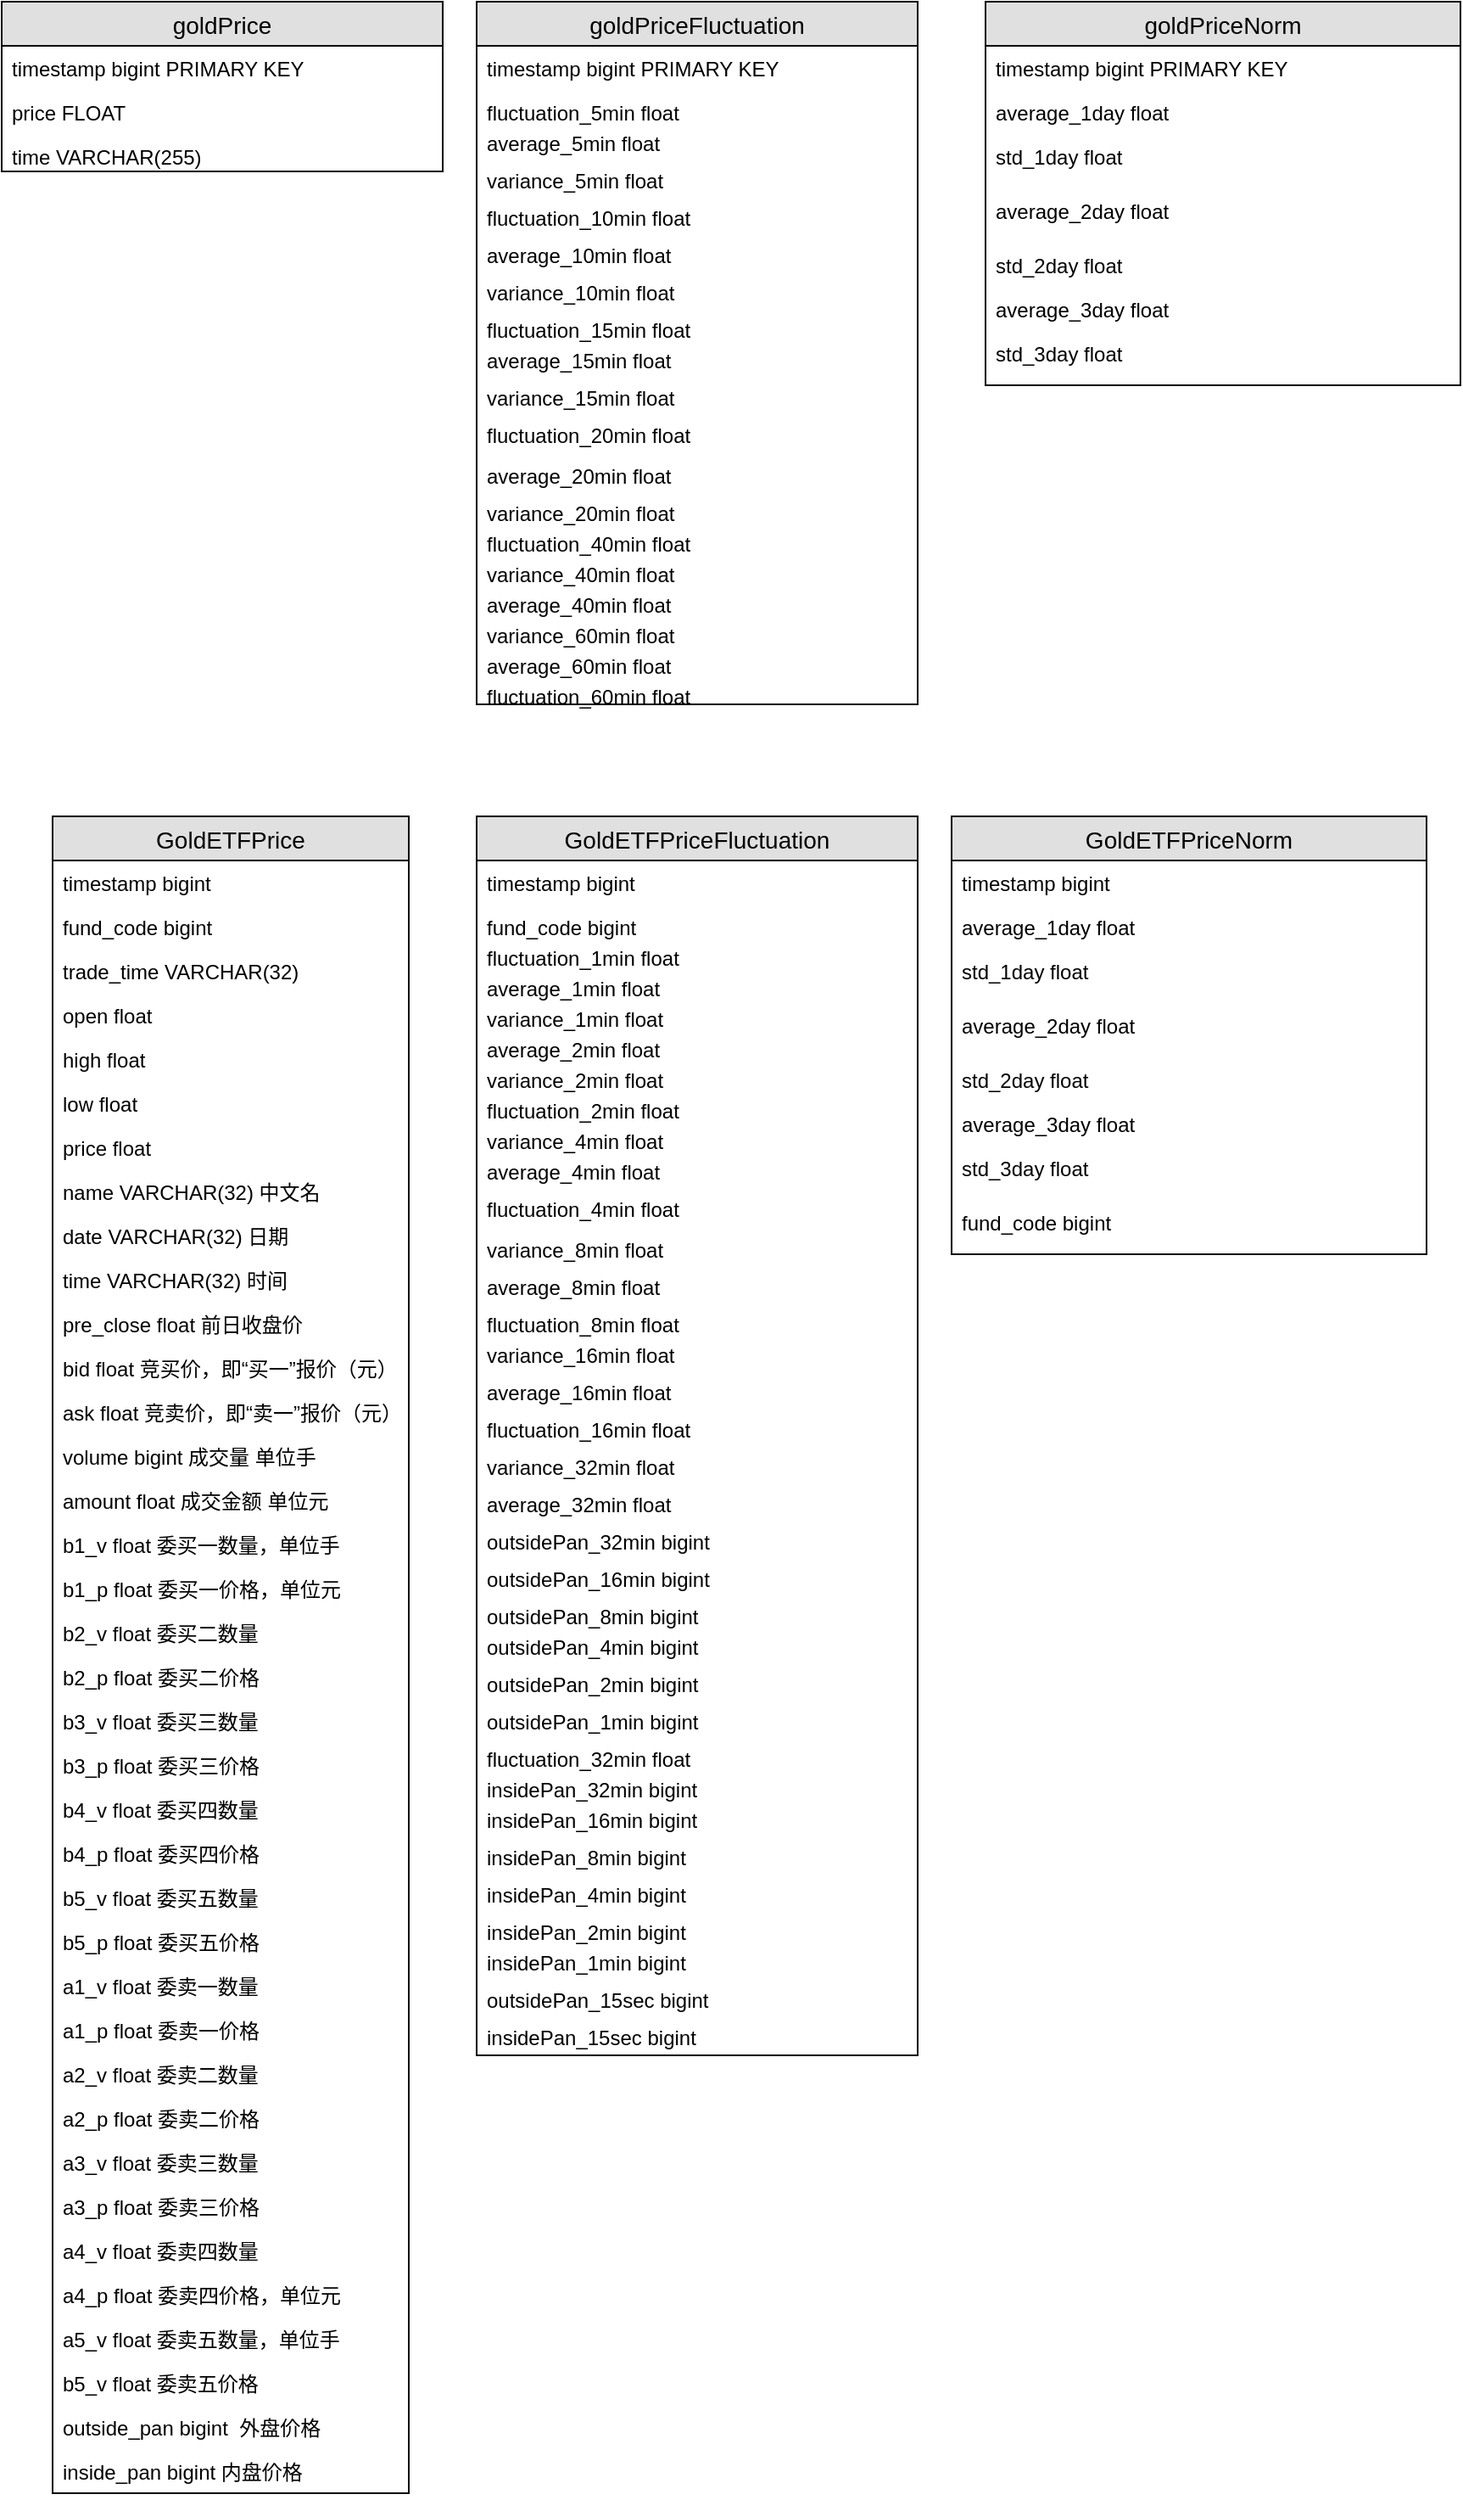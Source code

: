 <mxfile version="12.2.4" pages="1"><diagram id="GDGloUAE2faXFm0Mp9cn" name="Page-1"><mxGraphModel dx="1226" dy="542" grid="1" gridSize="10" guides="1" tooltips="1" connect="1" arrows="1" fold="1" page="1" pageScale="1" pageWidth="827" pageHeight="1169" math="0" shadow="0"><root><mxCell id="0"/><mxCell id="1" parent="0"/><mxCell id="2" value="goldPriceFluctuation" style="swimlane;fontStyle=0;childLayout=stackLayout;horizontal=1;startSize=26;fillColor=#e0e0e0;horizontalStack=0;resizeParent=1;resizeParentMax=0;resizeLast=0;collapsible=1;marginBottom=0;swimlaneFillColor=#ffffff;align=center;fontSize=14;" parent="1" vertex="1"><mxGeometry x="310" y="60" width="260" height="414" as="geometry"/></mxCell><mxCell id="3" value="timestamp bigint PRIMARY KEY" style="text;strokeColor=none;fillColor=none;spacingLeft=4;spacingRight=4;overflow=hidden;rotatable=0;points=[[0,0.5],[1,0.5]];portConstraint=eastwest;fontSize=12;" parent="2" vertex="1"><mxGeometry y="26" width="260" height="26" as="geometry"/></mxCell><mxCell id="4" value="fluctuation_5min float " style="text;strokeColor=none;fillColor=none;spacingLeft=4;spacingRight=4;overflow=hidden;rotatable=0;points=[[0,0.5],[1,0.5]];portConstraint=eastwest;fontSize=12;" parent="2" vertex="1"><mxGeometry y="52" width="260" height="18" as="geometry"/></mxCell><mxCell id="12" value="average_5min float" style="text;strokeColor=none;fillColor=none;spacingLeft=4;spacingRight=4;overflow=hidden;rotatable=0;points=[[0,0.5],[1,0.5]];portConstraint=eastwest;fontSize=12;" parent="2" vertex="1"><mxGeometry y="70" width="260" height="22" as="geometry"/></mxCell><mxCell id="17" value="variance_5min float " style="text;strokeColor=none;fillColor=none;spacingLeft=4;spacingRight=4;overflow=hidden;rotatable=0;points=[[0,0.5],[1,0.5]];portConstraint=eastwest;fontSize=12;" parent="2" vertex="1"><mxGeometry y="92" width="260" height="22" as="geometry"/></mxCell><mxCell id="5" value="fluctuation_10min float " style="text;strokeColor=none;fillColor=none;spacingLeft=4;spacingRight=4;overflow=hidden;rotatable=0;points=[[0,0.5],[1,0.5]];portConstraint=eastwest;fontSize=12;" parent="2" vertex="1"><mxGeometry y="114" width="260" height="22" as="geometry"/></mxCell><mxCell id="16" value="average_10min float " style="text;strokeColor=none;fillColor=none;spacingLeft=4;spacingRight=4;overflow=hidden;rotatable=0;points=[[0,0.5],[1,0.5]];portConstraint=eastwest;fontSize=12;" parent="2" vertex="1"><mxGeometry y="136" width="260" height="22" as="geometry"/></mxCell><mxCell id="19" value="variance_10min float " style="text;strokeColor=none;fillColor=none;spacingLeft=4;spacingRight=4;overflow=hidden;rotatable=0;points=[[0,0.5],[1,0.5]];portConstraint=eastwest;fontSize=12;" parent="2" vertex="1"><mxGeometry y="158" width="260" height="22" as="geometry"/></mxCell><mxCell id="10" value="fluctuation_15min float " style="text;strokeColor=none;fillColor=none;spacingLeft=4;spacingRight=4;overflow=hidden;rotatable=0;points=[[0,0.5],[1,0.5]];portConstraint=eastwest;fontSize=12;" parent="2" vertex="1"><mxGeometry y="180" width="260" height="18" as="geometry"/></mxCell><mxCell id="14" value="average_15min float " style="text;strokeColor=none;fillColor=none;spacingLeft=4;spacingRight=4;overflow=hidden;rotatable=0;points=[[0,0.5],[1,0.5]];portConstraint=eastwest;fontSize=12;" parent="2" vertex="1"><mxGeometry y="198" width="260" height="22" as="geometry"/></mxCell><mxCell id="20" value="variance_15min float " style="text;strokeColor=none;fillColor=none;spacingLeft=4;spacingRight=4;overflow=hidden;rotatable=0;points=[[0,0.5],[1,0.5]];portConstraint=eastwest;fontSize=12;" parent="2" vertex="1"><mxGeometry y="220" width="260" height="22" as="geometry"/></mxCell><mxCell id="11" value="fluctuation_20min float " style="text;strokeColor=none;fillColor=none;spacingLeft=4;spacingRight=4;overflow=hidden;rotatable=0;points=[[0,0.5],[1,0.5]];portConstraint=eastwest;fontSize=12;" parent="2" vertex="1"><mxGeometry y="242" width="260" height="24" as="geometry"/></mxCell><mxCell id="15" value="average_20min float " style="text;strokeColor=none;fillColor=none;spacingLeft=4;spacingRight=4;overflow=hidden;rotatable=0;points=[[0,0.5],[1,0.5]];portConstraint=eastwest;fontSize=12;" parent="2" vertex="1"><mxGeometry y="266" width="260" height="22" as="geometry"/></mxCell><mxCell id="18" value="variance_20min float " style="text;strokeColor=none;fillColor=none;spacingLeft=4;spacingRight=4;overflow=hidden;rotatable=0;points=[[0,0.5],[1,0.5]];portConstraint=eastwest;fontSize=12;" parent="2" vertex="1"><mxGeometry y="288" width="260" height="18" as="geometry"/></mxCell><mxCell id="21" value="fluctuation_40min float " style="text;strokeColor=none;fillColor=none;spacingLeft=4;spacingRight=4;overflow=hidden;rotatable=0;points=[[0,0.5],[1,0.5]];portConstraint=eastwest;fontSize=12;" parent="2" vertex="1"><mxGeometry y="306" width="260" height="18" as="geometry"/></mxCell><mxCell id="22" value="variance_40min float " style="text;strokeColor=none;fillColor=none;spacingLeft=4;spacingRight=4;overflow=hidden;rotatable=0;points=[[0,0.5],[1,0.5]];portConstraint=eastwest;fontSize=12;" parent="2" vertex="1"><mxGeometry y="324" width="260" height="18" as="geometry"/></mxCell><mxCell id="23" value="average_40min float " style="text;strokeColor=none;fillColor=none;spacingLeft=4;spacingRight=4;overflow=hidden;rotatable=0;points=[[0,0.5],[1,0.5]];portConstraint=eastwest;fontSize=12;" parent="2" vertex="1"><mxGeometry y="342" width="260" height="18" as="geometry"/></mxCell><mxCell id="26" value="variance_60min float " style="text;strokeColor=none;fillColor=none;spacingLeft=4;spacingRight=4;overflow=hidden;rotatable=0;points=[[0,0.5],[1,0.5]];portConstraint=eastwest;fontSize=12;" parent="2" vertex="1"><mxGeometry y="360" width="260" height="18" as="geometry"/></mxCell><mxCell id="25" value="average_60min float " style="text;strokeColor=none;fillColor=none;spacingLeft=4;spacingRight=4;overflow=hidden;rotatable=0;points=[[0,0.5],[1,0.5]];portConstraint=eastwest;fontSize=12;" parent="2" vertex="1"><mxGeometry y="378" width="260" height="18" as="geometry"/></mxCell><mxCell id="24" value="fluctuation_60min float " style="text;strokeColor=none;fillColor=none;spacingLeft=4;spacingRight=4;overflow=hidden;rotatable=0;points=[[0,0.5],[1,0.5]];portConstraint=eastwest;fontSize=12;" parent="2" vertex="1"><mxGeometry y="396" width="260" height="18" as="geometry"/></mxCell><mxCell id="6" value="goldPrice" style="swimlane;fontStyle=0;childLayout=stackLayout;horizontal=1;startSize=26;fillColor=#e0e0e0;horizontalStack=0;resizeParent=1;resizeParentMax=0;resizeLast=0;collapsible=1;marginBottom=0;swimlaneFillColor=#ffffff;align=center;fontSize=14;" parent="1" vertex="1"><mxGeometry x="30" y="60" width="260" height="100" as="geometry"/></mxCell><mxCell id="7" value="timestamp bigint PRIMARY KEY" style="text;strokeColor=none;fillColor=none;spacingLeft=4;spacingRight=4;overflow=hidden;rotatable=0;points=[[0,0.5],[1,0.5]];portConstraint=eastwest;fontSize=12;" parent="6" vertex="1"><mxGeometry y="26" width="260" height="26" as="geometry"/></mxCell><mxCell id="8" value="price FLOAT" style="text;strokeColor=none;fillColor=none;spacingLeft=4;spacingRight=4;overflow=hidden;rotatable=0;points=[[0,0.5],[1,0.5]];portConstraint=eastwest;fontSize=12;" parent="6" vertex="1"><mxGeometry y="52" width="260" height="26" as="geometry"/></mxCell><mxCell id="9" value="time VARCHAR(255)" style="text;strokeColor=none;fillColor=none;spacingLeft=4;spacingRight=4;overflow=hidden;rotatable=0;points=[[0,0.5],[1,0.5]];portConstraint=eastwest;fontSize=12;" parent="6" vertex="1"><mxGeometry y="78" width="260" height="22" as="geometry"/></mxCell><mxCell id="27" value="goldPriceNorm" style="swimlane;fontStyle=0;childLayout=stackLayout;horizontal=1;startSize=26;fillColor=#e0e0e0;horizontalStack=0;resizeParent=1;resizeParentMax=0;resizeLast=0;collapsible=1;marginBottom=0;swimlaneFillColor=#ffffff;align=center;fontSize=14;" parent="1" vertex="1"><mxGeometry x="610" y="60" width="280" height="226" as="geometry"/></mxCell><mxCell id="28" value="timestamp bigint PRIMARY KEY" style="text;strokeColor=none;fillColor=none;spacingLeft=4;spacingRight=4;overflow=hidden;rotatable=0;points=[[0,0.5],[1,0.5]];portConstraint=eastwest;fontSize=12;" parent="27" vertex="1"><mxGeometry y="26" width="280" height="26" as="geometry"/></mxCell><mxCell id="29" value="average_1day float" style="text;strokeColor=none;fillColor=none;spacingLeft=4;spacingRight=4;overflow=hidden;rotatable=0;points=[[0,0.5],[1,0.5]];portConstraint=eastwest;fontSize=12;" parent="27" vertex="1"><mxGeometry y="52" width="280" height="26" as="geometry"/></mxCell><mxCell id="30" value="std_1day float" style="text;strokeColor=none;fillColor=none;spacingLeft=4;spacingRight=4;overflow=hidden;rotatable=0;points=[[0,0.5],[1,0.5]];portConstraint=eastwest;fontSize=12;" parent="27" vertex="1"><mxGeometry y="78" width="280" height="32" as="geometry"/></mxCell><mxCell id="33" value="average_2day float" style="text;strokeColor=none;fillColor=none;spacingLeft=4;spacingRight=4;overflow=hidden;rotatable=0;points=[[0,0.5],[1,0.5]];portConstraint=eastwest;fontSize=12;" parent="27" vertex="1"><mxGeometry y="110" width="280" height="32" as="geometry"/></mxCell><mxCell id="32" value="std_2day float" style="text;strokeColor=none;fillColor=none;spacingLeft=4;spacingRight=4;overflow=hidden;rotatable=0;points=[[0,0.5],[1,0.5]];portConstraint=eastwest;fontSize=12;" parent="27" vertex="1"><mxGeometry y="142" width="280" height="26" as="geometry"/></mxCell><mxCell id="31" value="average_3day float" style="text;strokeColor=none;fillColor=none;spacingLeft=4;spacingRight=4;overflow=hidden;rotatable=0;points=[[0,0.5],[1,0.5]];portConstraint=eastwest;fontSize=12;" parent="27" vertex="1"><mxGeometry y="168" width="280" height="26" as="geometry"/></mxCell><mxCell id="36" value="std_3day float" style="text;strokeColor=none;fillColor=none;spacingLeft=4;spacingRight=4;overflow=hidden;rotatable=0;points=[[0,0.5],[1,0.5]];portConstraint=eastwest;fontSize=12;" parent="27" vertex="1"><mxGeometry y="194" width="280" height="32" as="geometry"/></mxCell><mxCell id="37" value="GoldETFPrice" style="swimlane;fontStyle=0;childLayout=stackLayout;horizontal=1;startSize=26;fillColor=#e0e0e0;horizontalStack=0;resizeParent=1;resizeParentMax=0;resizeLast=0;collapsible=1;marginBottom=0;swimlaneFillColor=#ffffff;align=center;fontSize=14;" parent="1" vertex="1"><mxGeometry x="60" y="540" width="210" height="988" as="geometry"/></mxCell><mxCell id="38" value="timestamp bigint" style="text;strokeColor=none;fillColor=none;spacingLeft=4;spacingRight=4;overflow=hidden;rotatable=0;points=[[0,0.5],[1,0.5]];portConstraint=eastwest;fontSize=12;" parent="37" vertex="1"><mxGeometry y="26" width="210" height="26" as="geometry"/></mxCell><mxCell id="39" value="fund_code bigint" style="text;strokeColor=none;fillColor=none;spacingLeft=4;spacingRight=4;overflow=hidden;rotatable=0;points=[[0,0.5],[1,0.5]];portConstraint=eastwest;fontSize=12;" parent="37" vertex="1"><mxGeometry y="52" width="210" height="26" as="geometry"/></mxCell><mxCell id="40" value="trade_time VARCHAR(32)" style="text;strokeColor=none;fillColor=none;spacingLeft=4;spacingRight=4;overflow=hidden;rotatable=0;points=[[0,0.5],[1,0.5]];portConstraint=eastwest;fontSize=12;" parent="37" vertex="1"><mxGeometry y="78" width="210" height="26" as="geometry"/></mxCell><mxCell id="43" value="open float" style="text;strokeColor=none;fillColor=none;spacingLeft=4;spacingRight=4;overflow=hidden;rotatable=0;points=[[0,0.5],[1,0.5]];portConstraint=eastwest;fontSize=12;" parent="37" vertex="1"><mxGeometry y="104" width="210" height="26" as="geometry"/></mxCell><mxCell id="42" value="high float" style="text;strokeColor=none;fillColor=none;spacingLeft=4;spacingRight=4;overflow=hidden;rotatable=0;points=[[0,0.5],[1,0.5]];portConstraint=eastwest;fontSize=12;" parent="37" vertex="1"><mxGeometry y="130" width="210" height="26" as="geometry"/></mxCell><mxCell id="41" value="low float" style="text;strokeColor=none;fillColor=none;spacingLeft=4;spacingRight=4;overflow=hidden;rotatable=0;points=[[0,0.5],[1,0.5]];portConstraint=eastwest;fontSize=12;" parent="37" vertex="1"><mxGeometry y="156" width="210" height="26" as="geometry"/></mxCell><mxCell id="44" value="price float" style="text;strokeColor=none;fillColor=none;spacingLeft=4;spacingRight=4;overflow=hidden;rotatable=0;points=[[0,0.5],[1,0.5]];portConstraint=eastwest;fontSize=12;" parent="37" vertex="1"><mxGeometry y="182" width="210" height="26" as="geometry"/></mxCell><mxCell id="80" value="name VARCHAR(32) 中文名" style="text;strokeColor=none;fillColor=none;spacingLeft=4;spacingRight=4;overflow=hidden;rotatable=0;points=[[0,0.5],[1,0.5]];portConstraint=eastwest;fontSize=12;" parent="37" vertex="1"><mxGeometry y="208" width="210" height="26" as="geometry"/></mxCell><mxCell id="75" value="date VARCHAR(32) 日期" style="text;strokeColor=none;fillColor=none;spacingLeft=4;spacingRight=4;overflow=hidden;rotatable=0;points=[[0,0.5],[1,0.5]];portConstraint=eastwest;fontSize=12;" parent="37" vertex="1"><mxGeometry y="234" width="210" height="26" as="geometry"/></mxCell><mxCell id="76" value="time VARCHAR(32) 时间" style="text;strokeColor=none;fillColor=none;spacingLeft=4;spacingRight=4;overflow=hidden;rotatable=0;points=[[0,0.5],[1,0.5]];portConstraint=eastwest;fontSize=12;" parent="37" vertex="1"><mxGeometry y="260" width="210" height="26" as="geometry"/></mxCell><mxCell id="77" value="pre_close float 前日收盘价" style="text;strokeColor=none;fillColor=none;spacingLeft=4;spacingRight=4;overflow=hidden;rotatable=0;points=[[0,0.5],[1,0.5]];portConstraint=eastwest;fontSize=12;" parent="37" vertex="1"><mxGeometry y="286" width="210" height="26" as="geometry"/></mxCell><mxCell id="78" value="bid float 竞买价，即“买一”报价（元）" style="text;strokeColor=none;fillColor=none;spacingLeft=4;spacingRight=4;overflow=hidden;rotatable=0;points=[[0,0.5],[1,0.5]];portConstraint=eastwest;fontSize=12;" parent="37" vertex="1"><mxGeometry y="312" width="210" height="26" as="geometry"/></mxCell><mxCell id="79" value="ask float 竞卖价，即“卖一”报价（元）" style="text;strokeColor=none;fillColor=none;spacingLeft=4;spacingRight=4;overflow=hidden;rotatable=0;points=[[0,0.5],[1,0.5]];portConstraint=eastwest;fontSize=12;" parent="37" vertex="1"><mxGeometry y="338" width="210" height="26" as="geometry"/></mxCell><mxCell id="81" value="volume bigint 成交量 单位手" style="text;strokeColor=none;fillColor=none;spacingLeft=4;spacingRight=4;overflow=hidden;rotatable=0;points=[[0,0.5],[1,0.5]];portConstraint=eastwest;fontSize=12;" parent="37" vertex="1"><mxGeometry y="364" width="210" height="26" as="geometry"/></mxCell><mxCell id="92" value="amount float 成交金额 单位元" style="text;strokeColor=none;fillColor=none;spacingLeft=4;spacingRight=4;overflow=hidden;rotatable=0;points=[[0,0.5],[1,0.5]];portConstraint=eastwest;fontSize=12;" parent="37" vertex="1"><mxGeometry y="390" width="210" height="26" as="geometry"/></mxCell><mxCell id="91" value="b1_v float 委买一数量，单位手" style="text;strokeColor=none;fillColor=none;spacingLeft=4;spacingRight=4;overflow=hidden;rotatable=0;points=[[0,0.5],[1,0.5]];portConstraint=eastwest;fontSize=12;" parent="37" vertex="1"><mxGeometry y="416" width="210" height="26" as="geometry"/></mxCell><mxCell id="90" value="b1_p float 委买一价格，单位元" style="text;strokeColor=none;fillColor=none;spacingLeft=4;spacingRight=4;overflow=hidden;rotatable=0;points=[[0,0.5],[1,0.5]];portConstraint=eastwest;fontSize=12;" parent="37" vertex="1"><mxGeometry y="442" width="210" height="26" as="geometry"/></mxCell><mxCell id="89" value="b2_v float 委买二数量" style="text;strokeColor=none;fillColor=none;spacingLeft=4;spacingRight=4;overflow=hidden;rotatable=0;points=[[0,0.5],[1,0.5]];portConstraint=eastwest;fontSize=12;" parent="37" vertex="1"><mxGeometry y="468" width="210" height="26" as="geometry"/></mxCell><mxCell id="88" value="b2_p float 委买二价格" style="text;strokeColor=none;fillColor=none;spacingLeft=4;spacingRight=4;overflow=hidden;rotatable=0;points=[[0,0.5],[1,0.5]];portConstraint=eastwest;fontSize=12;" parent="37" vertex="1"><mxGeometry y="494" width="210" height="26" as="geometry"/></mxCell><mxCell id="87" value="b3_v float 委买三数量" style="text;strokeColor=none;fillColor=none;spacingLeft=4;spacingRight=4;overflow=hidden;rotatable=0;points=[[0,0.5],[1,0.5]];portConstraint=eastwest;fontSize=12;" parent="37" vertex="1"><mxGeometry y="520" width="210" height="26" as="geometry"/></mxCell><mxCell id="86" value="b3_p float 委买三价格" style="text;strokeColor=none;fillColor=none;spacingLeft=4;spacingRight=4;overflow=hidden;rotatable=0;points=[[0,0.5],[1,0.5]];portConstraint=eastwest;fontSize=12;" parent="37" vertex="1"><mxGeometry y="546" width="210" height="26" as="geometry"/></mxCell><mxCell id="85" value="b4_v float 委买四数量" style="text;strokeColor=none;fillColor=none;spacingLeft=4;spacingRight=4;overflow=hidden;rotatable=0;points=[[0,0.5],[1,0.5]];portConstraint=eastwest;fontSize=12;" parent="37" vertex="1"><mxGeometry y="572" width="210" height="26" as="geometry"/></mxCell><mxCell id="84" value="b4_p float 委买四价格" style="text;strokeColor=none;fillColor=none;spacingLeft=4;spacingRight=4;overflow=hidden;rotatable=0;points=[[0,0.5],[1,0.5]];portConstraint=eastwest;fontSize=12;" parent="37" vertex="1"><mxGeometry y="598" width="210" height="26" as="geometry"/></mxCell><mxCell id="83" value="b5_v float 委买五数量" style="text;strokeColor=none;fillColor=none;spacingLeft=4;spacingRight=4;overflow=hidden;rotatable=0;points=[[0,0.5],[1,0.5]];portConstraint=eastwest;fontSize=12;" parent="37" vertex="1"><mxGeometry y="624" width="210" height="26" as="geometry"/></mxCell><mxCell id="102" value="b5_p float 委买五价格" style="text;strokeColor=none;fillColor=none;spacingLeft=4;spacingRight=4;overflow=hidden;rotatable=0;points=[[0,0.5],[1,0.5]];portConstraint=eastwest;fontSize=12;" parent="37" vertex="1"><mxGeometry y="650" width="210" height="26" as="geometry"/></mxCell><mxCell id="101" value="a1_v float 委卖一数量" style="text;strokeColor=none;fillColor=none;spacingLeft=4;spacingRight=4;overflow=hidden;rotatable=0;points=[[0,0.5],[1,0.5]];portConstraint=eastwest;fontSize=12;" parent="37" vertex="1"><mxGeometry y="676" width="210" height="26" as="geometry"/></mxCell><mxCell id="100" value="a1_p float 委卖一价格" style="text;strokeColor=none;fillColor=none;spacingLeft=4;spacingRight=4;overflow=hidden;rotatable=0;points=[[0,0.5],[1,0.5]];portConstraint=eastwest;fontSize=12;" parent="37" vertex="1"><mxGeometry y="702" width="210" height="26" as="geometry"/></mxCell><mxCell id="99" value="a2_v float 委卖二数量" style="text;strokeColor=none;fillColor=none;spacingLeft=4;spacingRight=4;overflow=hidden;rotatable=0;points=[[0,0.5],[1,0.5]];portConstraint=eastwest;fontSize=12;" parent="37" vertex="1"><mxGeometry y="728" width="210" height="26" as="geometry"/></mxCell><mxCell id="98" value="a2_p float 委卖二价格" style="text;strokeColor=none;fillColor=none;spacingLeft=4;spacingRight=4;overflow=hidden;rotatable=0;points=[[0,0.5],[1,0.5]];portConstraint=eastwest;fontSize=12;" parent="37" vertex="1"><mxGeometry y="754" width="210" height="26" as="geometry"/></mxCell><mxCell id="97" value="a3_v float 委卖三数量" style="text;strokeColor=none;fillColor=none;spacingLeft=4;spacingRight=4;overflow=hidden;rotatable=0;points=[[0,0.5],[1,0.5]];portConstraint=eastwest;fontSize=12;" parent="37" vertex="1"><mxGeometry y="780" width="210" height="26" as="geometry"/></mxCell><mxCell id="96" value="a3_p float 委卖三价格" style="text;strokeColor=none;fillColor=none;spacingLeft=4;spacingRight=4;overflow=hidden;rotatable=0;points=[[0,0.5],[1,0.5]];portConstraint=eastwest;fontSize=12;" parent="37" vertex="1"><mxGeometry y="806" width="210" height="26" as="geometry"/></mxCell><mxCell id="95" value="a4_v float 委卖四数量" style="text;strokeColor=none;fillColor=none;spacingLeft=4;spacingRight=4;overflow=hidden;rotatable=0;points=[[0,0.5],[1,0.5]];portConstraint=eastwest;fontSize=12;" parent="37" vertex="1"><mxGeometry y="832" width="210" height="26" as="geometry"/></mxCell><mxCell id="94" value="a4_p float 委卖四价格，单位元" style="text;strokeColor=none;fillColor=none;spacingLeft=4;spacingRight=4;overflow=hidden;rotatable=0;points=[[0,0.5],[1,0.5]];portConstraint=eastwest;fontSize=12;" parent="37" vertex="1"><mxGeometry y="858" width="210" height="26" as="geometry"/></mxCell><mxCell id="93" value="a5_v float 委卖五数量，单位手" style="text;strokeColor=none;fillColor=none;spacingLeft=4;spacingRight=4;overflow=hidden;rotatable=0;points=[[0,0.5],[1,0.5]];portConstraint=eastwest;fontSize=12;" parent="37" vertex="1"><mxGeometry y="884" width="210" height="26" as="geometry"/></mxCell><mxCell id="82" value="b5_v float 委卖五价格" style="text;strokeColor=none;fillColor=none;spacingLeft=4;spacingRight=4;overflow=hidden;rotatable=0;points=[[0,0.5],[1,0.5]];portConstraint=eastwest;fontSize=12;" parent="37" vertex="1"><mxGeometry y="910" width="210" height="26" as="geometry"/></mxCell><mxCell id="105" value="outside_pan bigint  外盘价格" style="text;strokeColor=none;fillColor=none;spacingLeft=4;spacingRight=4;overflow=hidden;rotatable=0;points=[[0,0.5],[1,0.5]];portConstraint=eastwest;fontSize=12;" parent="37" vertex="1"><mxGeometry y="936" width="210" height="26" as="geometry"/></mxCell><mxCell id="104" value="inside_pan bigint 内盘价格" style="text;strokeColor=none;fillColor=none;spacingLeft=4;spacingRight=4;overflow=hidden;rotatable=0;points=[[0,0.5],[1,0.5]];portConstraint=eastwest;fontSize=12;" parent="37" vertex="1"><mxGeometry y="962" width="210" height="26" as="geometry"/></mxCell><mxCell id="45" value="GoldETFPriceFluctuation" style="swimlane;fontStyle=0;childLayout=stackLayout;horizontal=1;startSize=26;fillColor=#e0e0e0;horizontalStack=0;resizeParent=1;resizeParentMax=0;resizeLast=0;collapsible=1;marginBottom=0;swimlaneFillColor=#ffffff;align=center;fontSize=14;" parent="1" vertex="1"><mxGeometry x="310" y="540" width="260" height="730" as="geometry"/></mxCell><mxCell id="46" value="timestamp bigint" style="text;strokeColor=none;fillColor=none;spacingLeft=4;spacingRight=4;overflow=hidden;rotatable=0;points=[[0,0.5],[1,0.5]];portConstraint=eastwest;fontSize=12;" parent="45" vertex="1"><mxGeometry y="26" width="260" height="26" as="geometry"/></mxCell><mxCell id="65" value="fund_code bigint" style="text;strokeColor=none;fillColor=none;spacingLeft=4;spacingRight=4;overflow=hidden;rotatable=0;points=[[0,0.5],[1,0.5]];portConstraint=eastwest;fontSize=12;" parent="45" vertex="1"><mxGeometry y="52" width="260" height="18" as="geometry"/></mxCell><mxCell id="64" value="fluctuation_1min float " style="text;strokeColor=none;fillColor=none;spacingLeft=4;spacingRight=4;overflow=hidden;rotatable=0;points=[[0,0.5],[1,0.5]];portConstraint=eastwest;fontSize=12;" parent="45" vertex="1"><mxGeometry y="70" width="260" height="18" as="geometry"/></mxCell><mxCell id="63" value="average_1min float " style="text;strokeColor=none;fillColor=none;spacingLeft=4;spacingRight=4;overflow=hidden;rotatable=0;points=[[0,0.5],[1,0.5]];portConstraint=eastwest;fontSize=12;" parent="45" vertex="1"><mxGeometry y="88" width="260" height="18" as="geometry"/></mxCell><mxCell id="62" value="variance_1min float " style="text;strokeColor=none;fillColor=none;spacingLeft=4;spacingRight=4;overflow=hidden;rotatable=0;points=[[0,0.5],[1,0.5]];portConstraint=eastwest;fontSize=12;" parent="45" vertex="1"><mxGeometry y="106" width="260" height="18" as="geometry"/></mxCell><mxCell id="61" value="average_2min float " style="text;strokeColor=none;fillColor=none;spacingLeft=4;spacingRight=4;overflow=hidden;rotatable=0;points=[[0,0.5],[1,0.5]];portConstraint=eastwest;fontSize=12;" parent="45" vertex="1"><mxGeometry y="124" width="260" height="18" as="geometry"/></mxCell><mxCell id="60" value="variance_2min float " style="text;strokeColor=none;fillColor=none;spacingLeft=4;spacingRight=4;overflow=hidden;rotatable=0;points=[[0,0.5],[1,0.5]];portConstraint=eastwest;fontSize=12;" parent="45" vertex="1"><mxGeometry y="142" width="260" height="18" as="geometry"/></mxCell><mxCell id="59" value="fluctuation_2min float " style="text;strokeColor=none;fillColor=none;spacingLeft=4;spacingRight=4;overflow=hidden;rotatable=0;points=[[0,0.5],[1,0.5]];portConstraint=eastwest;fontSize=12;" parent="45" vertex="1"><mxGeometry y="160" width="260" height="18" as="geometry"/></mxCell><mxCell id="58" value="variance_4min float " style="text;strokeColor=none;fillColor=none;spacingLeft=4;spacingRight=4;overflow=hidden;rotatable=0;points=[[0,0.5],[1,0.5]];portConstraint=eastwest;fontSize=12;" parent="45" vertex="1"><mxGeometry y="178" width="260" height="18" as="geometry"/></mxCell><mxCell id="57" value="average_4min float " style="text;strokeColor=none;fillColor=none;spacingLeft=4;spacingRight=4;overflow=hidden;rotatable=0;points=[[0,0.5],[1,0.5]];portConstraint=eastwest;fontSize=12;" parent="45" vertex="1"><mxGeometry y="196" width="260" height="22" as="geometry"/></mxCell><mxCell id="56" value="fluctuation_4min float " style="text;strokeColor=none;fillColor=none;spacingLeft=4;spacingRight=4;overflow=hidden;rotatable=0;points=[[0,0.5],[1,0.5]];portConstraint=eastwest;fontSize=12;" parent="45" vertex="1"><mxGeometry y="218" width="260" height="24" as="geometry"/></mxCell><mxCell id="55" value="variance_8min float " style="text;strokeColor=none;fillColor=none;spacingLeft=4;spacingRight=4;overflow=hidden;rotatable=0;points=[[0,0.5],[1,0.5]];portConstraint=eastwest;fontSize=12;" parent="45" vertex="1"><mxGeometry y="242" width="260" height="22" as="geometry"/></mxCell><mxCell id="54" value="average_8min float " style="text;strokeColor=none;fillColor=none;spacingLeft=4;spacingRight=4;overflow=hidden;rotatable=0;points=[[0,0.5],[1,0.5]];portConstraint=eastwest;fontSize=12;" parent="45" vertex="1"><mxGeometry y="264" width="260" height="22" as="geometry"/></mxCell><mxCell id="53" value="fluctuation_8min float " style="text;strokeColor=none;fillColor=none;spacingLeft=4;spacingRight=4;overflow=hidden;rotatable=0;points=[[0,0.5],[1,0.5]];portConstraint=eastwest;fontSize=12;" parent="45" vertex="1"><mxGeometry y="286" width="260" height="18" as="geometry"/></mxCell><mxCell id="52" value="variance_16min float " style="text;strokeColor=none;fillColor=none;spacingLeft=4;spacingRight=4;overflow=hidden;rotatable=0;points=[[0,0.5],[1,0.5]];portConstraint=eastwest;fontSize=12;" parent="45" vertex="1"><mxGeometry y="304" width="260" height="22" as="geometry"/></mxCell><mxCell id="51" value="average_16min float " style="text;strokeColor=none;fillColor=none;spacingLeft=4;spacingRight=4;overflow=hidden;rotatable=0;points=[[0,0.5],[1,0.5]];portConstraint=eastwest;fontSize=12;" parent="45" vertex="1"><mxGeometry y="326" width="260" height="22" as="geometry"/></mxCell><mxCell id="50" value="fluctuation_16min float " style="text;strokeColor=none;fillColor=none;spacingLeft=4;spacingRight=4;overflow=hidden;rotatable=0;points=[[0,0.5],[1,0.5]];portConstraint=eastwest;fontSize=12;" parent="45" vertex="1"><mxGeometry y="348" width="260" height="22" as="geometry"/></mxCell><mxCell id="49" value="variance_32min float " style="text;strokeColor=none;fillColor=none;spacingLeft=4;spacingRight=4;overflow=hidden;rotatable=0;points=[[0,0.5],[1,0.5]];portConstraint=eastwest;fontSize=12;" parent="45" vertex="1"><mxGeometry y="370" width="260" height="22" as="geometry"/></mxCell><mxCell id="48" value="average_32min float" style="text;strokeColor=none;fillColor=none;spacingLeft=4;spacingRight=4;overflow=hidden;rotatable=0;points=[[0,0.5],[1,0.5]];portConstraint=eastwest;fontSize=12;" parent="45" vertex="1"><mxGeometry y="392" width="260" height="22" as="geometry"/></mxCell><mxCell id="111" value="outsidePan_32min bigint" style="text;strokeColor=none;fillColor=none;spacingLeft=4;spacingRight=4;overflow=hidden;rotatable=0;points=[[0,0.5],[1,0.5]];portConstraint=eastwest;fontSize=12;" parent="45" vertex="1"><mxGeometry y="414" width="260" height="22" as="geometry"/></mxCell><mxCell id="110" value="outsidePan_16min bigint" style="text;strokeColor=none;fillColor=none;spacingLeft=4;spacingRight=4;overflow=hidden;rotatable=0;points=[[0,0.5],[1,0.5]];portConstraint=eastwest;fontSize=12;" parent="45" vertex="1"><mxGeometry y="436" width="260" height="22" as="geometry"/></mxCell><mxCell id="109" value="outsidePan_8min bigint" style="text;strokeColor=none;fillColor=none;spacingLeft=4;spacingRight=4;overflow=hidden;rotatable=0;points=[[0,0.5],[1,0.5]];portConstraint=eastwest;fontSize=12;" parent="45" vertex="1"><mxGeometry y="458" width="260" height="18" as="geometry"/></mxCell><mxCell id="108" value="outsidePan_4min bigint" style="text;strokeColor=none;fillColor=none;spacingLeft=4;spacingRight=4;overflow=hidden;rotatable=0;points=[[0,0.5],[1,0.5]];portConstraint=eastwest;fontSize=12;" parent="45" vertex="1"><mxGeometry y="476" width="260" height="22" as="geometry"/></mxCell><mxCell id="107" value="outsidePan_2min bigint" style="text;strokeColor=none;fillColor=none;spacingLeft=4;spacingRight=4;overflow=hidden;rotatable=0;points=[[0,0.5],[1,0.5]];portConstraint=eastwest;fontSize=12;" parent="45" vertex="1"><mxGeometry y="498" width="260" height="22" as="geometry"/></mxCell><mxCell id="106" value="outsidePan_1min bigint" style="text;strokeColor=none;fillColor=none;spacingLeft=4;spacingRight=4;overflow=hidden;rotatable=0;points=[[0,0.5],[1,0.5]];portConstraint=eastwest;fontSize=12;" parent="45" vertex="1"><mxGeometry y="520" width="260" height="22" as="geometry"/></mxCell><mxCell id="47" value="fluctuation_32min float " style="text;strokeColor=none;fillColor=none;spacingLeft=4;spacingRight=4;overflow=hidden;rotatable=0;points=[[0,0.5],[1,0.5]];portConstraint=eastwest;fontSize=12;" parent="45" vertex="1"><mxGeometry y="542" width="260" height="18" as="geometry"/></mxCell><mxCell id="117" value="insidePan_32min bigint" style="text;strokeColor=none;fillColor=none;spacingLeft=4;spacingRight=4;overflow=hidden;rotatable=0;points=[[0,0.5],[1,0.5]];portConstraint=eastwest;fontSize=12;" parent="45" vertex="1"><mxGeometry y="560" width="260" height="18" as="geometry"/></mxCell><mxCell id="116" value="insidePan_16min bigint" style="text;strokeColor=none;fillColor=none;spacingLeft=4;spacingRight=4;overflow=hidden;rotatable=0;points=[[0,0.5],[1,0.5]];portConstraint=eastwest;fontSize=12;" parent="45" vertex="1"><mxGeometry y="578" width="260" height="22" as="geometry"/></mxCell><mxCell id="115" value="insidePan_8min bigint" style="text;strokeColor=none;fillColor=none;spacingLeft=4;spacingRight=4;overflow=hidden;rotatable=0;points=[[0,0.5],[1,0.5]];portConstraint=eastwest;fontSize=12;" parent="45" vertex="1"><mxGeometry y="600" width="260" height="22" as="geometry"/></mxCell><mxCell id="114" value="insidePan_4min bigint" style="text;strokeColor=none;fillColor=none;spacingLeft=4;spacingRight=4;overflow=hidden;rotatable=0;points=[[0,0.5],[1,0.5]];portConstraint=eastwest;fontSize=12;" parent="45" vertex="1"><mxGeometry y="622" width="260" height="22" as="geometry"/></mxCell><mxCell id="113" value="insidePan_2min bigint" style="text;strokeColor=none;fillColor=none;spacingLeft=4;spacingRight=4;overflow=hidden;rotatable=0;points=[[0,0.5],[1,0.5]];portConstraint=eastwest;fontSize=12;" parent="45" vertex="1"><mxGeometry y="644" width="260" height="18" as="geometry"/></mxCell><mxCell id="112" value="insidePan_1min bigint" style="text;strokeColor=none;fillColor=none;spacingLeft=4;spacingRight=4;overflow=hidden;rotatable=0;points=[[0,0.5],[1,0.5]];portConstraint=eastwest;fontSize=12;" parent="45" vertex="1"><mxGeometry y="662" width="260" height="22" as="geometry"/></mxCell><mxCell id="119" value="outsidePan_15sec bigint" style="text;strokeColor=none;fillColor=none;spacingLeft=4;spacingRight=4;overflow=hidden;rotatable=0;points=[[0,0.5],[1,0.5]];portConstraint=eastwest;fontSize=12;" parent="45" vertex="1"><mxGeometry y="684" width="260" height="22" as="geometry"/></mxCell><mxCell id="118" value="insidePan_15sec bigint" style="text;strokeColor=none;fillColor=none;spacingLeft=4;spacingRight=4;overflow=hidden;rotatable=0;points=[[0,0.5],[1,0.5]];portConstraint=eastwest;fontSize=12;" parent="45" vertex="1"><mxGeometry y="706" width="260" height="24" as="geometry"/></mxCell><mxCell id="66" value="GoldETFPriceNorm" style="swimlane;fontStyle=0;childLayout=stackLayout;horizontal=1;startSize=26;fillColor=#e0e0e0;horizontalStack=0;resizeParent=1;resizeParentMax=0;resizeLast=0;collapsible=1;marginBottom=0;swimlaneFillColor=#ffffff;align=center;fontSize=14;" parent="1" vertex="1"><mxGeometry x="590" y="540" width="280" height="258" as="geometry"/></mxCell><mxCell id="67" value="timestamp bigint" style="text;strokeColor=none;fillColor=none;spacingLeft=4;spacingRight=4;overflow=hidden;rotatable=0;points=[[0,0.5],[1,0.5]];portConstraint=eastwest;fontSize=12;" parent="66" vertex="1"><mxGeometry y="26" width="280" height="26" as="geometry"/></mxCell><mxCell id="68" value="average_1day float" style="text;strokeColor=none;fillColor=none;spacingLeft=4;spacingRight=4;overflow=hidden;rotatable=0;points=[[0,0.5],[1,0.5]];portConstraint=eastwest;fontSize=12;" parent="66" vertex="1"><mxGeometry y="52" width="280" height="26" as="geometry"/></mxCell><mxCell id="69" value="std_1day float" style="text;strokeColor=none;fillColor=none;spacingLeft=4;spacingRight=4;overflow=hidden;rotatable=0;points=[[0,0.5],[1,0.5]];portConstraint=eastwest;fontSize=12;" parent="66" vertex="1"><mxGeometry y="78" width="280" height="32" as="geometry"/></mxCell><mxCell id="70" value="average_2day float" style="text;strokeColor=none;fillColor=none;spacingLeft=4;spacingRight=4;overflow=hidden;rotatable=0;points=[[0,0.5],[1,0.5]];portConstraint=eastwest;fontSize=12;" parent="66" vertex="1"><mxGeometry y="110" width="280" height="32" as="geometry"/></mxCell><mxCell id="71" value="std_2day float" style="text;strokeColor=none;fillColor=none;spacingLeft=4;spacingRight=4;overflow=hidden;rotatable=0;points=[[0,0.5],[1,0.5]];portConstraint=eastwest;fontSize=12;" parent="66" vertex="1"><mxGeometry y="142" width="280" height="26" as="geometry"/></mxCell><mxCell id="72" value="average_3day float" style="text;strokeColor=none;fillColor=none;spacingLeft=4;spacingRight=4;overflow=hidden;rotatable=0;points=[[0,0.5],[1,0.5]];portConstraint=eastwest;fontSize=12;" parent="66" vertex="1"><mxGeometry y="168" width="280" height="26" as="geometry"/></mxCell><mxCell id="73" value="std_3day float" style="text;strokeColor=none;fillColor=none;spacingLeft=4;spacingRight=4;overflow=hidden;rotatable=0;points=[[0,0.5],[1,0.5]];portConstraint=eastwest;fontSize=12;" parent="66" vertex="1"><mxGeometry y="194" width="280" height="32" as="geometry"/></mxCell><mxCell id="74" value="fund_code bigint" style="text;strokeColor=none;fillColor=none;spacingLeft=4;spacingRight=4;overflow=hidden;rotatable=0;points=[[0,0.5],[1,0.5]];portConstraint=eastwest;fontSize=12;" parent="66" vertex="1"><mxGeometry y="226" width="280" height="32" as="geometry"/></mxCell></root></mxGraphModel></diagram></mxfile>